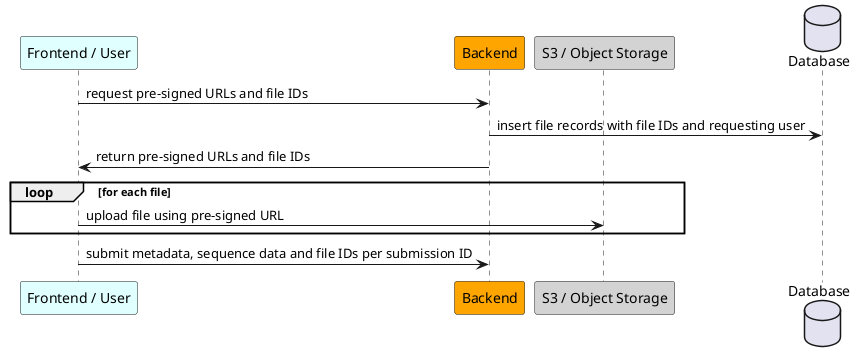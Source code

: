 @startuml
    participant "Frontend / User" as frontend #LightCyan
    participant "Backend" as backend #Orange
    participant "S3 / Object Storage" as s3 #LightGray
    database "Database" as DB

    frontend -> backend: request pre-signed URLs and file IDs
    backend -> DB: insert file records with file IDs and requesting user
    backend -> frontend: return pre-signed URLs and file IDs

    loop for each file
        frontend -> s3: upload file using pre-signed URL
    end loop

    frontend -> backend: submit metadata, sequence data and file IDs per submission ID
@enduml
